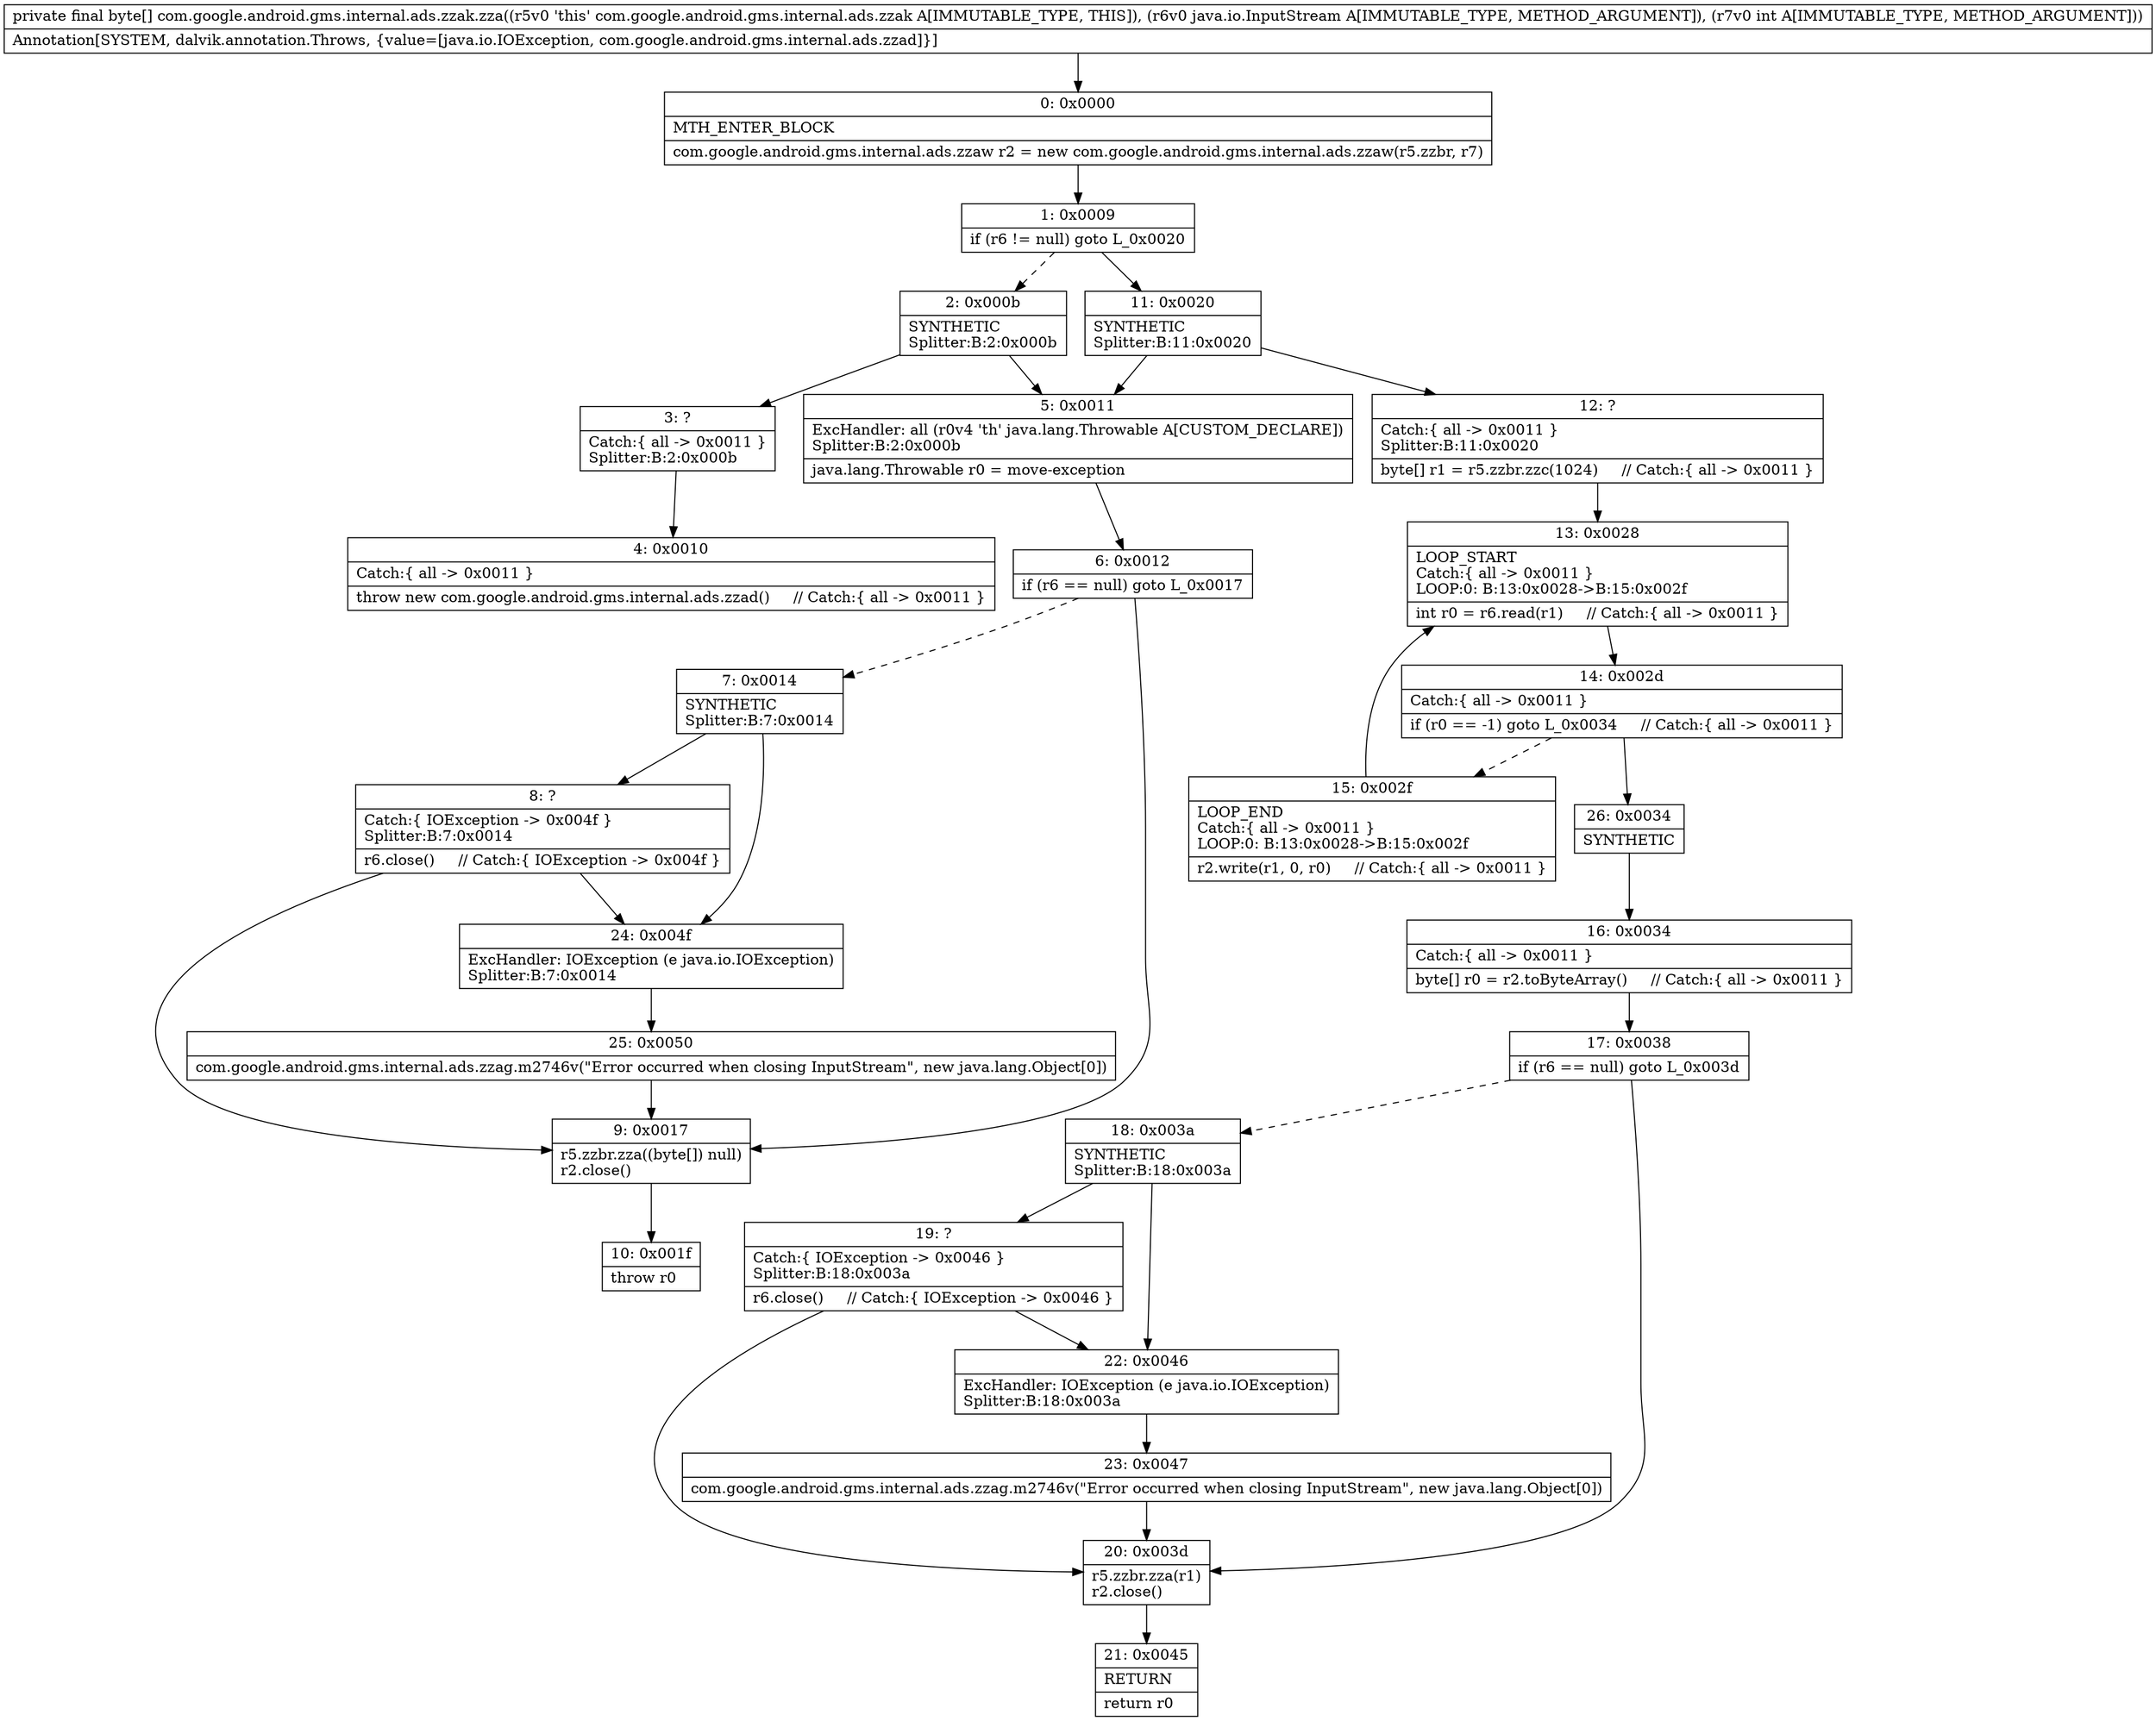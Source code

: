 digraph "CFG forcom.google.android.gms.internal.ads.zzak.zza(Ljava\/io\/InputStream;I)[B" {
Node_0 [shape=record,label="{0\:\ 0x0000|MTH_ENTER_BLOCK\l|com.google.android.gms.internal.ads.zzaw r2 = new com.google.android.gms.internal.ads.zzaw(r5.zzbr, r7)\l}"];
Node_1 [shape=record,label="{1\:\ 0x0009|if (r6 != null) goto L_0x0020\l}"];
Node_2 [shape=record,label="{2\:\ 0x000b|SYNTHETIC\lSplitter:B:2:0x000b\l}"];
Node_3 [shape=record,label="{3\:\ ?|Catch:\{ all \-\> 0x0011 \}\lSplitter:B:2:0x000b\l}"];
Node_4 [shape=record,label="{4\:\ 0x0010|Catch:\{ all \-\> 0x0011 \}\l|throw new com.google.android.gms.internal.ads.zzad()     \/\/ Catch:\{ all \-\> 0x0011 \}\l}"];
Node_5 [shape=record,label="{5\:\ 0x0011|ExcHandler: all (r0v4 'th' java.lang.Throwable A[CUSTOM_DECLARE])\lSplitter:B:2:0x000b\l|java.lang.Throwable r0 = move\-exception\l}"];
Node_6 [shape=record,label="{6\:\ 0x0012|if (r6 == null) goto L_0x0017\l}"];
Node_7 [shape=record,label="{7\:\ 0x0014|SYNTHETIC\lSplitter:B:7:0x0014\l}"];
Node_8 [shape=record,label="{8\:\ ?|Catch:\{ IOException \-\> 0x004f \}\lSplitter:B:7:0x0014\l|r6.close()     \/\/ Catch:\{ IOException \-\> 0x004f \}\l}"];
Node_9 [shape=record,label="{9\:\ 0x0017|r5.zzbr.zza((byte[]) null)\lr2.close()\l}"];
Node_10 [shape=record,label="{10\:\ 0x001f|throw r0\l}"];
Node_11 [shape=record,label="{11\:\ 0x0020|SYNTHETIC\lSplitter:B:11:0x0020\l}"];
Node_12 [shape=record,label="{12\:\ ?|Catch:\{ all \-\> 0x0011 \}\lSplitter:B:11:0x0020\l|byte[] r1 = r5.zzbr.zzc(1024)     \/\/ Catch:\{ all \-\> 0x0011 \}\l}"];
Node_13 [shape=record,label="{13\:\ 0x0028|LOOP_START\lCatch:\{ all \-\> 0x0011 \}\lLOOP:0: B:13:0x0028\-\>B:15:0x002f\l|int r0 = r6.read(r1)     \/\/ Catch:\{ all \-\> 0x0011 \}\l}"];
Node_14 [shape=record,label="{14\:\ 0x002d|Catch:\{ all \-\> 0x0011 \}\l|if (r0 == \-1) goto L_0x0034     \/\/ Catch:\{ all \-\> 0x0011 \}\l}"];
Node_15 [shape=record,label="{15\:\ 0x002f|LOOP_END\lCatch:\{ all \-\> 0x0011 \}\lLOOP:0: B:13:0x0028\-\>B:15:0x002f\l|r2.write(r1, 0, r0)     \/\/ Catch:\{ all \-\> 0x0011 \}\l}"];
Node_16 [shape=record,label="{16\:\ 0x0034|Catch:\{ all \-\> 0x0011 \}\l|byte[] r0 = r2.toByteArray()     \/\/ Catch:\{ all \-\> 0x0011 \}\l}"];
Node_17 [shape=record,label="{17\:\ 0x0038|if (r6 == null) goto L_0x003d\l}"];
Node_18 [shape=record,label="{18\:\ 0x003a|SYNTHETIC\lSplitter:B:18:0x003a\l}"];
Node_19 [shape=record,label="{19\:\ ?|Catch:\{ IOException \-\> 0x0046 \}\lSplitter:B:18:0x003a\l|r6.close()     \/\/ Catch:\{ IOException \-\> 0x0046 \}\l}"];
Node_20 [shape=record,label="{20\:\ 0x003d|r5.zzbr.zza(r1)\lr2.close()\l}"];
Node_21 [shape=record,label="{21\:\ 0x0045|RETURN\l|return r0\l}"];
Node_22 [shape=record,label="{22\:\ 0x0046|ExcHandler: IOException (e java.io.IOException)\lSplitter:B:18:0x003a\l}"];
Node_23 [shape=record,label="{23\:\ 0x0047|com.google.android.gms.internal.ads.zzag.m2746v(\"Error occurred when closing InputStream\", new java.lang.Object[0])\l}"];
Node_24 [shape=record,label="{24\:\ 0x004f|ExcHandler: IOException (e java.io.IOException)\lSplitter:B:7:0x0014\l}"];
Node_25 [shape=record,label="{25\:\ 0x0050|com.google.android.gms.internal.ads.zzag.m2746v(\"Error occurred when closing InputStream\", new java.lang.Object[0])\l}"];
Node_26 [shape=record,label="{26\:\ 0x0034|SYNTHETIC\l}"];
MethodNode[shape=record,label="{private final byte[] com.google.android.gms.internal.ads.zzak.zza((r5v0 'this' com.google.android.gms.internal.ads.zzak A[IMMUTABLE_TYPE, THIS]), (r6v0 java.io.InputStream A[IMMUTABLE_TYPE, METHOD_ARGUMENT]), (r7v0 int A[IMMUTABLE_TYPE, METHOD_ARGUMENT]))  | Annotation[SYSTEM, dalvik.annotation.Throws, \{value=[java.io.IOException, com.google.android.gms.internal.ads.zzad]\}]\l}"];
MethodNode -> Node_0;
Node_0 -> Node_1;
Node_1 -> Node_2[style=dashed];
Node_1 -> Node_11;
Node_2 -> Node_3;
Node_2 -> Node_5;
Node_3 -> Node_4;
Node_5 -> Node_6;
Node_6 -> Node_7[style=dashed];
Node_6 -> Node_9;
Node_7 -> Node_8;
Node_7 -> Node_24;
Node_8 -> Node_9;
Node_8 -> Node_24;
Node_9 -> Node_10;
Node_11 -> Node_12;
Node_11 -> Node_5;
Node_12 -> Node_13;
Node_13 -> Node_14;
Node_14 -> Node_15[style=dashed];
Node_14 -> Node_26;
Node_15 -> Node_13;
Node_16 -> Node_17;
Node_17 -> Node_18[style=dashed];
Node_17 -> Node_20;
Node_18 -> Node_19;
Node_18 -> Node_22;
Node_19 -> Node_20;
Node_19 -> Node_22;
Node_20 -> Node_21;
Node_22 -> Node_23;
Node_23 -> Node_20;
Node_24 -> Node_25;
Node_25 -> Node_9;
Node_26 -> Node_16;
}

